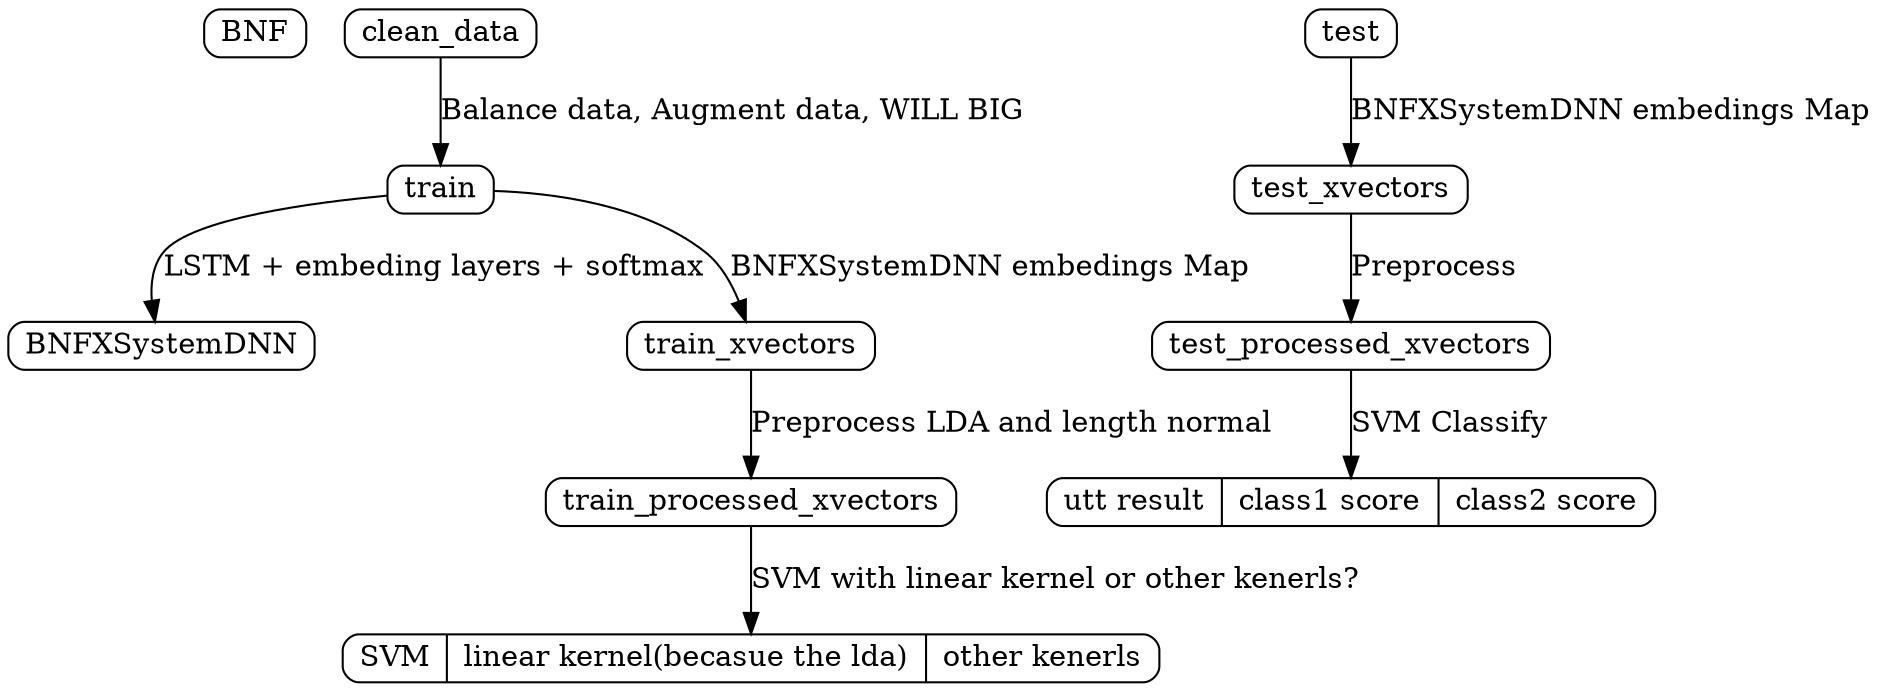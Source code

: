 digraph XVector{
    // Inter-dataset variablity compensation (IDVC)
    rankdir = TB; //指定绘图的方向 (LR从左到右绘制) //定义竖直节点
    node[shape=Mrecord, width=.1, height=.1];

    Feature[label="BNF"]
    clean_data -> train[label="Balance data, Augment data, WILL BIG"]

    // stage 1
    train -> BNFXSystemDNN[label="LSTM + embeding layers + softmax"]

    // stage 2
    train -> train_xvectors[label="BNFXSystemDNN embedings Map"]
    train_xvectors -> train_processed_xvectors[label="Preprocess LDA and length normal"]

    // stage 3
    test -> test_xvectors[label="BNFXSystemDNN embedings Map"]
    test_xvectors -> test_processed_xvectors[label="Preprocess"]

    // Classify
    train_processed_xvectors -> SVM[label="SVM with linear kernel or other kenerls?"]
    SVM[label="SVM | linear kernel(becasue the lda) | other kenerls"]


    test_processed_xvectors -> result[label="SVM Classify"]
    result[label="utt result | class1 score | class2 score"]
}
